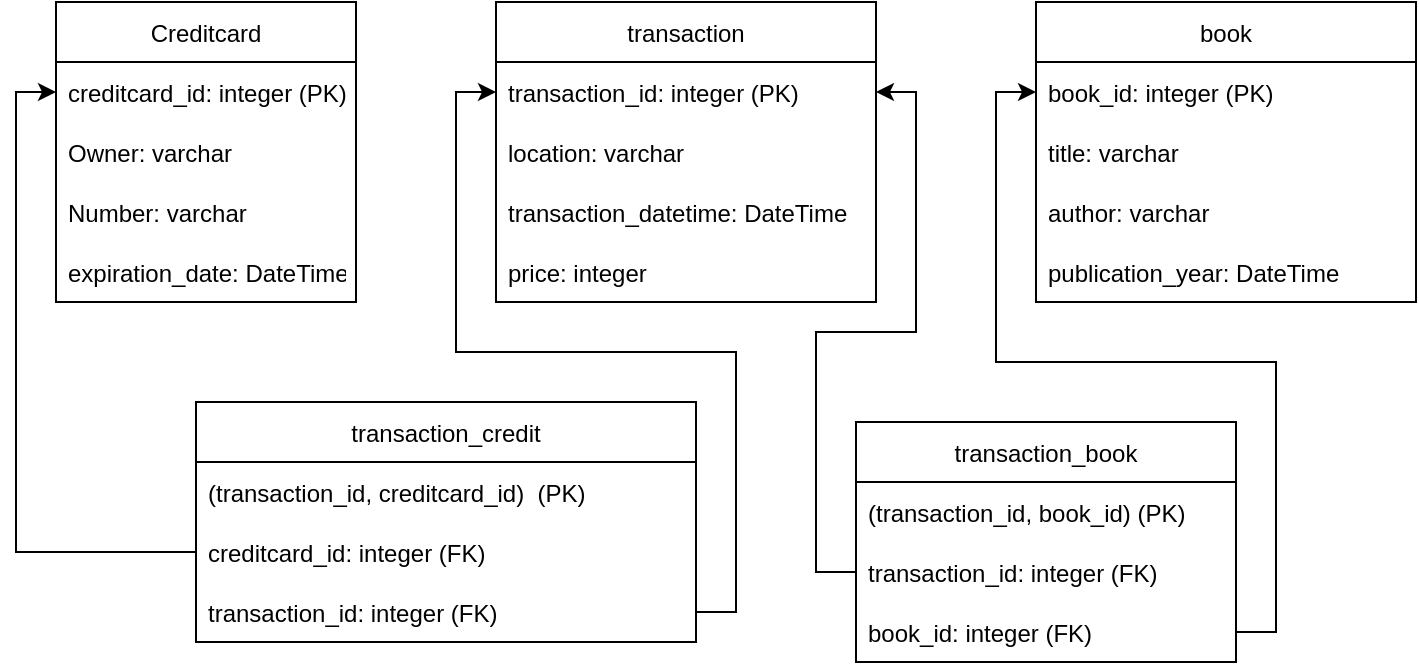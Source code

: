 <mxfile version="16.6.1" type="device"><diagram id="sP7KIO7PscFPINIwy6m7" name="Page-1"><mxGraphModel dx="892" dy="1129" grid="1" gridSize="10" guides="1" tooltips="1" connect="1" arrows="1" fold="1" page="1" pageScale="1" pageWidth="850" pageHeight="1100" math="0" shadow="0"><root><mxCell id="0"/><mxCell id="1" parent="0"/><mxCell id="hrjkS_8FK2QoEtkq1rjt-1" value="Creditcard" style="swimlane;fontStyle=0;childLayout=stackLayout;horizontal=1;startSize=30;horizontalStack=0;resizeParent=1;resizeParentMax=0;resizeLast=0;collapsible=1;marginBottom=0;" vertex="1" parent="1"><mxGeometry x="120" y="80" width="150" height="150" as="geometry"/></mxCell><mxCell id="hrjkS_8FK2QoEtkq1rjt-5" value="creditcard_id: integer (PK)" style="text;strokeColor=none;fillColor=none;align=left;verticalAlign=middle;spacingLeft=4;spacingRight=4;overflow=hidden;points=[[0,0.5],[1,0.5]];portConstraint=eastwest;rotatable=0;" vertex="1" parent="hrjkS_8FK2QoEtkq1rjt-1"><mxGeometry y="30" width="150" height="30" as="geometry"/></mxCell><mxCell id="hrjkS_8FK2QoEtkq1rjt-2" value="Owner: varchar" style="text;strokeColor=none;fillColor=none;align=left;verticalAlign=middle;spacingLeft=4;spacingRight=4;overflow=hidden;points=[[0,0.5],[1,0.5]];portConstraint=eastwest;rotatable=0;" vertex="1" parent="hrjkS_8FK2QoEtkq1rjt-1"><mxGeometry y="60" width="150" height="30" as="geometry"/></mxCell><mxCell id="hrjkS_8FK2QoEtkq1rjt-3" value="Number: varchar" style="text;strokeColor=none;fillColor=none;align=left;verticalAlign=middle;spacingLeft=4;spacingRight=4;overflow=hidden;points=[[0,0.5],[1,0.5]];portConstraint=eastwest;rotatable=0;" vertex="1" parent="hrjkS_8FK2QoEtkq1rjt-1"><mxGeometry y="90" width="150" height="30" as="geometry"/></mxCell><mxCell id="hrjkS_8FK2QoEtkq1rjt-4" value="expiration_date: DateTime" style="text;strokeColor=none;fillColor=none;align=left;verticalAlign=middle;spacingLeft=4;spacingRight=4;overflow=hidden;points=[[0,0.5],[1,0.5]];portConstraint=eastwest;rotatable=0;" vertex="1" parent="hrjkS_8FK2QoEtkq1rjt-1"><mxGeometry y="120" width="150" height="30" as="geometry"/></mxCell><mxCell id="hrjkS_8FK2QoEtkq1rjt-6" value="transaction_credit" style="swimlane;fontStyle=0;childLayout=stackLayout;horizontal=1;startSize=30;horizontalStack=0;resizeParent=1;resizeParentMax=0;resizeLast=0;collapsible=1;marginBottom=0;" vertex="1" parent="1"><mxGeometry x="190" y="280" width="250" height="120" as="geometry"/></mxCell><mxCell id="hrjkS_8FK2QoEtkq1rjt-7" value="(transaction_id, creditcard_id)  (PK)" style="text;strokeColor=none;fillColor=none;align=left;verticalAlign=middle;spacingLeft=4;spacingRight=4;overflow=hidden;points=[[0,0.5],[1,0.5]];portConstraint=eastwest;rotatable=0;" vertex="1" parent="hrjkS_8FK2QoEtkq1rjt-6"><mxGeometry y="30" width="250" height="30" as="geometry"/></mxCell><mxCell id="hrjkS_8FK2QoEtkq1rjt-8" value="creditcard_id: integer (FK)" style="text;strokeColor=none;fillColor=none;align=left;verticalAlign=middle;spacingLeft=4;spacingRight=4;overflow=hidden;points=[[0,0.5],[1,0.5]];portConstraint=eastwest;rotatable=0;" vertex="1" parent="hrjkS_8FK2QoEtkq1rjt-6"><mxGeometry y="60" width="250" height="30" as="geometry"/></mxCell><mxCell id="hrjkS_8FK2QoEtkq1rjt-9" value="transaction_id: integer (FK)" style="text;strokeColor=none;fillColor=none;align=left;verticalAlign=middle;spacingLeft=4;spacingRight=4;overflow=hidden;points=[[0,0.5],[1,0.5]];portConstraint=eastwest;rotatable=0;" vertex="1" parent="hrjkS_8FK2QoEtkq1rjt-6"><mxGeometry y="90" width="250" height="30" as="geometry"/></mxCell><mxCell id="hrjkS_8FK2QoEtkq1rjt-11" value="transaction" style="swimlane;fontStyle=0;childLayout=stackLayout;horizontal=1;startSize=30;horizontalStack=0;resizeParent=1;resizeParentMax=0;resizeLast=0;collapsible=1;marginBottom=0;" vertex="1" parent="1"><mxGeometry x="340" y="80" width="190" height="150" as="geometry"/></mxCell><mxCell id="hrjkS_8FK2QoEtkq1rjt-12" value="transaction_id: integer (PK)" style="text;strokeColor=none;fillColor=none;align=left;verticalAlign=middle;spacingLeft=4;spacingRight=4;overflow=hidden;points=[[0,0.5],[1,0.5]];portConstraint=eastwest;rotatable=0;" vertex="1" parent="hrjkS_8FK2QoEtkq1rjt-11"><mxGeometry y="30" width="190" height="30" as="geometry"/></mxCell><mxCell id="hrjkS_8FK2QoEtkq1rjt-15" value="location: varchar" style="text;strokeColor=none;fillColor=none;align=left;verticalAlign=middle;spacingLeft=4;spacingRight=4;overflow=hidden;points=[[0,0.5],[1,0.5]];portConstraint=eastwest;rotatable=0;" vertex="1" parent="hrjkS_8FK2QoEtkq1rjt-11"><mxGeometry y="60" width="190" height="30" as="geometry"/></mxCell><mxCell id="hrjkS_8FK2QoEtkq1rjt-13" value="transaction_datetime: DateTime" style="text;strokeColor=none;fillColor=none;align=left;verticalAlign=middle;spacingLeft=4;spacingRight=4;overflow=hidden;points=[[0,0.5],[1,0.5]];portConstraint=eastwest;rotatable=0;" vertex="1" parent="hrjkS_8FK2QoEtkq1rjt-11"><mxGeometry y="90" width="190" height="30" as="geometry"/></mxCell><mxCell id="hrjkS_8FK2QoEtkq1rjt-14" value="price: integer" style="text;strokeColor=none;fillColor=none;align=left;verticalAlign=middle;spacingLeft=4;spacingRight=4;overflow=hidden;points=[[0,0.5],[1,0.5]];portConstraint=eastwest;rotatable=0;" vertex="1" parent="hrjkS_8FK2QoEtkq1rjt-11"><mxGeometry y="120" width="190" height="30" as="geometry"/></mxCell><mxCell id="hrjkS_8FK2QoEtkq1rjt-17" value="transaction_book" style="swimlane;fontStyle=0;childLayout=stackLayout;horizontal=1;startSize=30;horizontalStack=0;resizeParent=1;resizeParentMax=0;resizeLast=0;collapsible=1;marginBottom=0;" vertex="1" parent="1"><mxGeometry x="520" y="290" width="190" height="120" as="geometry"/></mxCell><mxCell id="hrjkS_8FK2QoEtkq1rjt-18" value="(transaction_id, book_id) (PK)" style="text;strokeColor=none;fillColor=none;align=left;verticalAlign=middle;spacingLeft=4;spacingRight=4;overflow=hidden;points=[[0,0.5],[1,0.5]];portConstraint=eastwest;rotatable=0;" vertex="1" parent="hrjkS_8FK2QoEtkq1rjt-17"><mxGeometry y="30" width="190" height="30" as="geometry"/></mxCell><mxCell id="hrjkS_8FK2QoEtkq1rjt-19" value="transaction_id: integer (FK)" style="text;strokeColor=none;fillColor=none;align=left;verticalAlign=middle;spacingLeft=4;spacingRight=4;overflow=hidden;points=[[0,0.5],[1,0.5]];portConstraint=eastwest;rotatable=0;" vertex="1" parent="hrjkS_8FK2QoEtkq1rjt-17"><mxGeometry y="60" width="190" height="30" as="geometry"/></mxCell><mxCell id="hrjkS_8FK2QoEtkq1rjt-20" value="book_id: integer (FK)" style="text;strokeColor=none;fillColor=none;align=left;verticalAlign=middle;spacingLeft=4;spacingRight=4;overflow=hidden;points=[[0,0.5],[1,0.5]];portConstraint=eastwest;rotatable=0;" vertex="1" parent="hrjkS_8FK2QoEtkq1rjt-17"><mxGeometry y="90" width="190" height="30" as="geometry"/></mxCell><mxCell id="hrjkS_8FK2QoEtkq1rjt-22" value="book" style="swimlane;fontStyle=0;childLayout=stackLayout;horizontal=1;startSize=30;horizontalStack=0;resizeParent=1;resizeParentMax=0;resizeLast=0;collapsible=1;marginBottom=0;" vertex="1" parent="1"><mxGeometry x="610" y="80" width="190" height="150" as="geometry"/></mxCell><mxCell id="hrjkS_8FK2QoEtkq1rjt-23" value="book_id: integer (PK)" style="text;strokeColor=none;fillColor=none;align=left;verticalAlign=middle;spacingLeft=4;spacingRight=4;overflow=hidden;points=[[0,0.5],[1,0.5]];portConstraint=eastwest;rotatable=0;" vertex="1" parent="hrjkS_8FK2QoEtkq1rjt-22"><mxGeometry y="30" width="190" height="30" as="geometry"/></mxCell><mxCell id="hrjkS_8FK2QoEtkq1rjt-24" value="title: varchar" style="text;strokeColor=none;fillColor=none;align=left;verticalAlign=middle;spacingLeft=4;spacingRight=4;overflow=hidden;points=[[0,0.5],[1,0.5]];portConstraint=eastwest;rotatable=0;" vertex="1" parent="hrjkS_8FK2QoEtkq1rjt-22"><mxGeometry y="60" width="190" height="30" as="geometry"/></mxCell><mxCell id="hrjkS_8FK2QoEtkq1rjt-25" value="author: varchar" style="text;strokeColor=none;fillColor=none;align=left;verticalAlign=middle;spacingLeft=4;spacingRight=4;overflow=hidden;points=[[0,0.5],[1,0.5]];portConstraint=eastwest;rotatable=0;" vertex="1" parent="hrjkS_8FK2QoEtkq1rjt-22"><mxGeometry y="90" width="190" height="30" as="geometry"/></mxCell><mxCell id="hrjkS_8FK2QoEtkq1rjt-26" value="publication_year: DateTime" style="text;strokeColor=none;fillColor=none;align=left;verticalAlign=middle;spacingLeft=4;spacingRight=4;overflow=hidden;points=[[0,0.5],[1,0.5]];portConstraint=eastwest;rotatable=0;" vertex="1" parent="hrjkS_8FK2QoEtkq1rjt-22"><mxGeometry y="120" width="190" height="30" as="geometry"/></mxCell><mxCell id="hrjkS_8FK2QoEtkq1rjt-27" style="edgeStyle=orthogonalEdgeStyle;rounded=0;orthogonalLoop=1;jettySize=auto;html=1;entryX=0;entryY=0.5;entryDx=0;entryDy=0;" edge="1" parent="1" source="hrjkS_8FK2QoEtkq1rjt-8" target="hrjkS_8FK2QoEtkq1rjt-5"><mxGeometry relative="1" as="geometry"/></mxCell><mxCell id="hrjkS_8FK2QoEtkq1rjt-28" style="edgeStyle=orthogonalEdgeStyle;rounded=0;orthogonalLoop=1;jettySize=auto;html=1;exitX=1;exitY=0.5;exitDx=0;exitDy=0;entryX=0;entryY=0.5;entryDx=0;entryDy=0;" edge="1" parent="1" source="hrjkS_8FK2QoEtkq1rjt-9" target="hrjkS_8FK2QoEtkq1rjt-12"><mxGeometry relative="1" as="geometry"/></mxCell><mxCell id="hrjkS_8FK2QoEtkq1rjt-31" style="edgeStyle=orthogonalEdgeStyle;rounded=0;orthogonalLoop=1;jettySize=auto;html=1;" edge="1" parent="1" source="hrjkS_8FK2QoEtkq1rjt-19" target="hrjkS_8FK2QoEtkq1rjt-12"><mxGeometry relative="1" as="geometry"/></mxCell><mxCell id="hrjkS_8FK2QoEtkq1rjt-32" style="edgeStyle=orthogonalEdgeStyle;rounded=0;orthogonalLoop=1;jettySize=auto;html=1;entryX=0;entryY=0.5;entryDx=0;entryDy=0;" edge="1" parent="1" source="hrjkS_8FK2QoEtkq1rjt-20" target="hrjkS_8FK2QoEtkq1rjt-23"><mxGeometry relative="1" as="geometry"/></mxCell></root></mxGraphModel></diagram></mxfile>